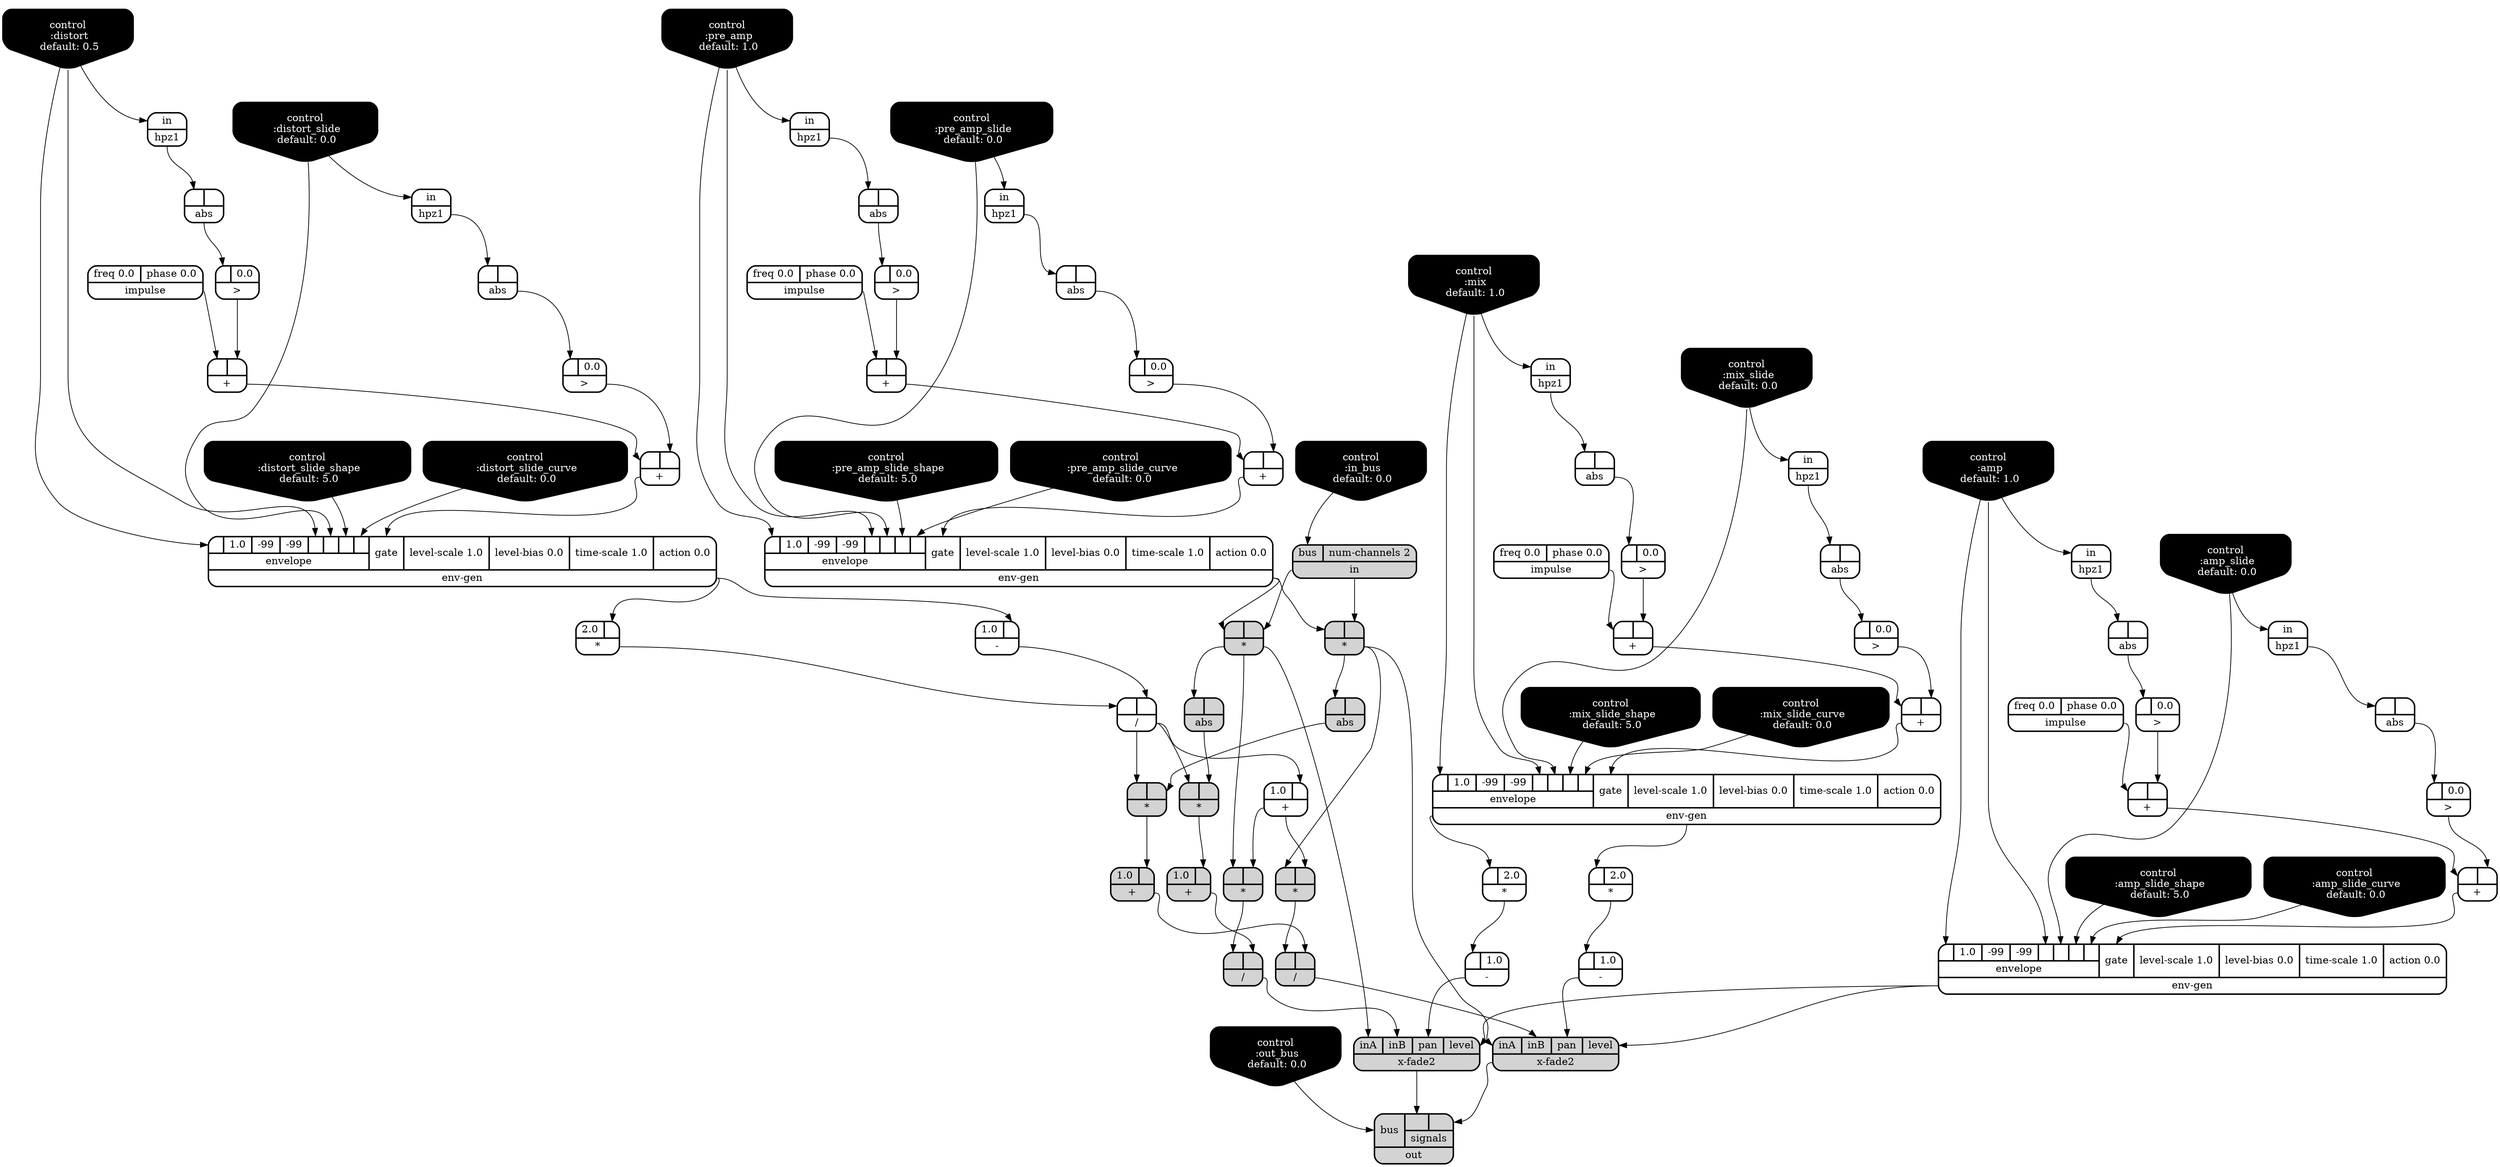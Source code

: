 digraph synthdef {
29 [label = "{{ <a> |<b> } |<__UG_NAME__>* }" style="filled, bold, rounded"  shape=record rankdir=LR];
40 [label = "{{ <a> 2.0|<b> } |<__UG_NAME__>* }" style="bold, rounded" shape=record rankdir=LR];
44 [label = "{{ <a> |<b> } |<__UG_NAME__>* }" style="filled, bold, rounded"  shape=record rankdir=LR];
55 [label = "{{ <a> |<b> 2.0} |<__UG_NAME__>* }" style="bold, rounded" shape=record rankdir=LR];
56 [label = "{{ <a> |<b> } |<__UG_NAME__>* }" style="filled, bold, rounded"  shape=record rankdir=LR];
58 [label = "{{ <a> |<b> } |<__UG_NAME__>* }" style="filled, bold, rounded"  shape=record rankdir=LR];
59 [label = "{{ <a> |<b> } |<__UG_NAME__>* }" style="filled, bold, rounded"  shape=record rankdir=LR];
63 [label = "{{ <a> |<b> 2.0} |<__UG_NAME__>* }" style="bold, rounded" shape=record rankdir=LR];
76 [label = "{{ <a> |<b> } |<__UG_NAME__>* }" style="filled, bold, rounded"  shape=record rankdir=LR];
22 [label = "{{ <a> |<b> } |<__UG_NAME__>+ }" style="bold, rounded" shape=record rankdir=LR];
26 [label = "{{ <a> |<b> } |<__UG_NAME__>+ }" style="bold, rounded" shape=record rankdir=LR];
34 [label = "{{ <a> |<b> } |<__UG_NAME__>+ }" style="bold, rounded" shape=record rankdir=LR];
38 [label = "{{ <a> |<b> } |<__UG_NAME__>+ }" style="bold, rounded" shape=record rankdir=LR];
43 [label = "{{ <a> 1.0|<b> } |<__UG_NAME__>+ }" style="bold, rounded" shape=record rankdir=LR];
49 [label = "{{ <a> |<b> } |<__UG_NAME__>+ }" style="bold, rounded" shape=record rankdir=LR];
53 [label = "{{ <a> |<b> } |<__UG_NAME__>+ }" style="bold, rounded" shape=record rankdir=LR];
60 [label = "{{ <a> 1.0|<b> } |<__UG_NAME__>+ }" style="filled, bold, rounded"  shape=record rankdir=LR];
69 [label = "{{ <a> |<b> } |<__UG_NAME__>+ }" style="bold, rounded" shape=record rankdir=LR];
73 [label = "{{ <a> |<b> } |<__UG_NAME__>+ }" style="bold, rounded" shape=record rankdir=LR];
77 [label = "{{ <a> 1.0|<b> } |<__UG_NAME__>+ }" style="filled, bold, rounded"  shape=record rankdir=LR];
41 [label = "{{ <a> 1.0|<b> } |<__UG_NAME__>- }" style="bold, rounded" shape=record rankdir=LR];
64 [label = "{{ <a> |<b> 1.0} |<__UG_NAME__>- }" style="bold, rounded" shape=record rankdir=LR];
79 [label = "{{ <a> |<b> 1.0} |<__UG_NAME__>- }" style="bold, rounded" shape=record rankdir=LR];
42 [label = "{{ <a> |<b> } |<__UG_NAME__>/ }" style="bold, rounded" shape=record rankdir=LR];
61 [label = "{{ <a> |<b> } |<__UG_NAME__>/ }" style="filled, bold, rounded"  shape=record rankdir=LR];
78 [label = "{{ <a> |<b> } |<__UG_NAME__>/ }" style="filled, bold, rounded"  shape=record rankdir=LR];
21 [label = "{{ <a> |<b> 0.0} |<__UG_NAME__>\> }" style="bold, rounded" shape=record rankdir=LR];
25 [label = "{{ <a> |<b> 0.0} |<__UG_NAME__>\> }" style="bold, rounded" shape=record rankdir=LR];
33 [label = "{{ <a> |<b> 0.0} |<__UG_NAME__>\> }" style="bold, rounded" shape=record rankdir=LR];
37 [label = "{{ <a> |<b> 0.0} |<__UG_NAME__>\> }" style="bold, rounded" shape=record rankdir=LR];
48 [label = "{{ <a> |<b> 0.0} |<__UG_NAME__>\> }" style="bold, rounded" shape=record rankdir=LR];
52 [label = "{{ <a> |<b> 0.0} |<__UG_NAME__>\> }" style="bold, rounded" shape=record rankdir=LR];
68 [label = "{{ <a> |<b> 0.0} |<__UG_NAME__>\> }" style="bold, rounded" shape=record rankdir=LR];
72 [label = "{{ <a> |<b> 0.0} |<__UG_NAME__>\> }" style="bold, rounded" shape=record rankdir=LR];
20 [label = "{{ <a> |<b> } |<__UG_NAME__>abs }" style="bold, rounded" shape=record rankdir=LR];
24 [label = "{{ <a> |<b> } |<__UG_NAME__>abs }" style="bold, rounded" shape=record rankdir=LR];
32 [label = "{{ <a> |<b> } |<__UG_NAME__>abs }" style="bold, rounded" shape=record rankdir=LR];
36 [label = "{{ <a> |<b> } |<__UG_NAME__>abs }" style="bold, rounded" shape=record rankdir=LR];
47 [label = "{{ <a> |<b> } |<__UG_NAME__>abs }" style="bold, rounded" shape=record rankdir=LR];
51 [label = "{{ <a> |<b> } |<__UG_NAME__>abs }" style="bold, rounded" shape=record rankdir=LR];
57 [label = "{{ <a> |<b> } |<__UG_NAME__>abs }" style="filled, bold, rounded"  shape=record rankdir=LR];
62 [label = "{{ <a> |<b> } |<__UG_NAME__>abs }" style="filled, bold, rounded"  shape=record rankdir=LR];
67 [label = "{{ <a> |<b> } |<__UG_NAME__>abs }" style="bold, rounded" shape=record rankdir=LR];
71 [label = "{{ <a> |<b> } |<__UG_NAME__>abs }" style="bold, rounded" shape=record rankdir=LR];
0 [label = "control
 :amp
 default: 1.0" shape=invhouse style="rounded, filled, bold" fillcolor=black fontcolor=white ]; 
1 [label = "control
 :amp_slide
 default: 0.0" shape=invhouse style="rounded, filled, bold" fillcolor=black fontcolor=white ]; 
2 [label = "control
 :amp_slide_shape
 default: 5.0" shape=invhouse style="rounded, filled, bold" fillcolor=black fontcolor=white ]; 
3 [label = "control
 :amp_slide_curve
 default: 0.0" shape=invhouse style="rounded, filled, bold" fillcolor=black fontcolor=white ]; 
4 [label = "control
 :mix
 default: 1.0" shape=invhouse style="rounded, filled, bold" fillcolor=black fontcolor=white ]; 
5 [label = "control
 :mix_slide
 default: 0.0" shape=invhouse style="rounded, filled, bold" fillcolor=black fontcolor=white ]; 
6 [label = "control
 :mix_slide_shape
 default: 5.0" shape=invhouse style="rounded, filled, bold" fillcolor=black fontcolor=white ]; 
7 [label = "control
 :mix_slide_curve
 default: 0.0" shape=invhouse style="rounded, filled, bold" fillcolor=black fontcolor=white ]; 
8 [label = "control
 :pre_amp
 default: 1.0" shape=invhouse style="rounded, filled, bold" fillcolor=black fontcolor=white ]; 
9 [label = "control
 :pre_amp_slide
 default: 0.0" shape=invhouse style="rounded, filled, bold" fillcolor=black fontcolor=white ]; 
10 [label = "control
 :pre_amp_slide_shape
 default: 5.0" shape=invhouse style="rounded, filled, bold" fillcolor=black fontcolor=white ]; 
11 [label = "control
 :pre_amp_slide_curve
 default: 0.0" shape=invhouse style="rounded, filled, bold" fillcolor=black fontcolor=white ]; 
12 [label = "control
 :distort
 default: 0.5" shape=invhouse style="rounded, filled, bold" fillcolor=black fontcolor=white ]; 
13 [label = "control
 :distort_slide
 default: 0.0" shape=invhouse style="rounded, filled, bold" fillcolor=black fontcolor=white ]; 
14 [label = "control
 :distort_slide_shape
 default: 5.0" shape=invhouse style="rounded, filled, bold" fillcolor=black fontcolor=white ]; 
15 [label = "control
 :distort_slide_curve
 default: 0.0" shape=invhouse style="rounded, filled, bold" fillcolor=black fontcolor=white ]; 
16 [label = "control
 :in_bus
 default: 0.0" shape=invhouse style="rounded, filled, bold" fillcolor=black fontcolor=white ]; 
17 [label = "control
 :out_bus
 default: 0.0" shape=invhouse style="rounded, filled, bold" fillcolor=black fontcolor=white ]; 
27 [label = "{{ {{<envelope___control___0>|1.0|-99|-99|<envelope___control___4>|<envelope___control___5>|<envelope___control___6>|<envelope___control___7>}|envelope}|<gate> gate|<level____scale> level-scale 1.0|<level____bias> level-bias 0.0|<time____scale> time-scale 1.0|<action> action 0.0} |<__UG_NAME__>env-gen }" style="bold, rounded" shape=record rankdir=LR];
39 [label = "{{ {{<envelope___control___0>|1.0|-99|-99|<envelope___control___4>|<envelope___control___5>|<envelope___control___6>|<envelope___control___7>}|envelope}|<gate> gate|<level____scale> level-scale 1.0|<level____bias> level-bias 0.0|<time____scale> time-scale 1.0|<action> action 0.0} |<__UG_NAME__>env-gen }" style="bold, rounded" shape=record rankdir=LR];
54 [label = "{{ {{<envelope___control___0>|1.0|-99|-99|<envelope___control___4>|<envelope___control___5>|<envelope___control___6>|<envelope___control___7>}|envelope}|<gate> gate|<level____scale> level-scale 1.0|<level____bias> level-bias 0.0|<time____scale> time-scale 1.0|<action> action 0.0} |<__UG_NAME__>env-gen }" style="bold, rounded" shape=record rankdir=LR];
74 [label = "{{ {{<envelope___control___0>|1.0|-99|-99|<envelope___control___4>|<envelope___control___5>|<envelope___control___6>|<envelope___control___7>}|envelope}|<gate> gate|<level____scale> level-scale 1.0|<level____bias> level-bias 0.0|<time____scale> time-scale 1.0|<action> action 0.0} |<__UG_NAME__>env-gen }" style="bold, rounded" shape=record rankdir=LR];
19 [label = "{{ <in> in} |<__UG_NAME__>hpz1 }" style="bold, rounded" shape=record rankdir=LR];
23 [label = "{{ <in> in} |<__UG_NAME__>hpz1 }" style="bold, rounded" shape=record rankdir=LR];
31 [label = "{{ <in> in} |<__UG_NAME__>hpz1 }" style="bold, rounded" shape=record rankdir=LR];
35 [label = "{{ <in> in} |<__UG_NAME__>hpz1 }" style="bold, rounded" shape=record rankdir=LR];
46 [label = "{{ <in> in} |<__UG_NAME__>hpz1 }" style="bold, rounded" shape=record rankdir=LR];
50 [label = "{{ <in> in} |<__UG_NAME__>hpz1 }" style="bold, rounded" shape=record rankdir=LR];
66 [label = "{{ <in> in} |<__UG_NAME__>hpz1 }" style="bold, rounded" shape=record rankdir=LR];
70 [label = "{{ <in> in} |<__UG_NAME__>hpz1 }" style="bold, rounded" shape=record rankdir=LR];
18 [label = "{{ <freq> freq 0.0|<phase> phase 0.0} |<__UG_NAME__>impulse }" style="bold, rounded" shape=record rankdir=LR];
30 [label = "{{ <freq> freq 0.0|<phase> phase 0.0} |<__UG_NAME__>impulse }" style="bold, rounded" shape=record rankdir=LR];
45 [label = "{{ <freq> freq 0.0|<phase> phase 0.0} |<__UG_NAME__>impulse }" style="bold, rounded" shape=record rankdir=LR];
65 [label = "{{ <freq> freq 0.0|<phase> phase 0.0} |<__UG_NAME__>impulse }" style="bold, rounded" shape=record rankdir=LR];
28 [label = "{{ <bus> bus|<num____channels> num-channels 2} |<__UG_NAME__>in }" style="filled, bold, rounded"  shape=record rankdir=LR];
81 [label = "{{ <bus> bus|{{<signals___x____fade2___0>|<signals___x____fade2___1>}|signals}} |<__UG_NAME__>out }" style="filled, bold, rounded"  shape=record rankdir=LR];
75 [label = "{{ <ina> inA|<inb> inB|<pan> pan|<level> level} |<__UG_NAME__>x-fade2 }" style="filled, bold, rounded"  shape=record rankdir=LR];
80 [label = "{{ <ina> inA|<inb> inB|<pan> pan|<level> level} |<__UG_NAME__>x-fade2 }" style="filled, bold, rounded"  shape=record rankdir=LR];

28:__UG_NAME__ -> 29:b ;
27:__UG_NAME__ -> 29:a ;
39:__UG_NAME__ -> 40:b ;
43:__UG_NAME__ -> 44:b ;
29:__UG_NAME__ -> 44:a ;
54:__UG_NAME__ -> 55:a ;
28:__UG_NAME__ -> 56:b ;
27:__UG_NAME__ -> 56:a ;
43:__UG_NAME__ -> 58:b ;
56:__UG_NAME__ -> 58:a ;
57:__UG_NAME__ -> 59:b ;
42:__UG_NAME__ -> 59:a ;
54:__UG_NAME__ -> 63:a ;
62:__UG_NAME__ -> 76:b ;
42:__UG_NAME__ -> 76:a ;
21:__UG_NAME__ -> 22:b ;
18:__UG_NAME__ -> 22:a ;
25:__UG_NAME__ -> 26:b ;
22:__UG_NAME__ -> 26:a ;
33:__UG_NAME__ -> 34:b ;
30:__UG_NAME__ -> 34:a ;
37:__UG_NAME__ -> 38:b ;
34:__UG_NAME__ -> 38:a ;
42:__UG_NAME__ -> 43:b ;
48:__UG_NAME__ -> 49:b ;
45:__UG_NAME__ -> 49:a ;
52:__UG_NAME__ -> 53:b ;
49:__UG_NAME__ -> 53:a ;
59:__UG_NAME__ -> 60:b ;
68:__UG_NAME__ -> 69:b ;
65:__UG_NAME__ -> 69:a ;
72:__UG_NAME__ -> 73:b ;
69:__UG_NAME__ -> 73:a ;
76:__UG_NAME__ -> 77:b ;
39:__UG_NAME__ -> 41:b ;
63:__UG_NAME__ -> 64:a ;
55:__UG_NAME__ -> 79:a ;
41:__UG_NAME__ -> 42:b ;
40:__UG_NAME__ -> 42:a ;
60:__UG_NAME__ -> 61:b ;
58:__UG_NAME__ -> 61:a ;
77:__UG_NAME__ -> 78:b ;
44:__UG_NAME__ -> 78:a ;
20:__UG_NAME__ -> 21:a ;
24:__UG_NAME__ -> 25:a ;
32:__UG_NAME__ -> 33:a ;
36:__UG_NAME__ -> 37:a ;
47:__UG_NAME__ -> 48:a ;
51:__UG_NAME__ -> 52:a ;
67:__UG_NAME__ -> 68:a ;
71:__UG_NAME__ -> 72:a ;
19:__UG_NAME__ -> 20:a ;
23:__UG_NAME__ -> 24:a ;
31:__UG_NAME__ -> 32:a ;
35:__UG_NAME__ -> 36:a ;
46:__UG_NAME__ -> 47:a ;
50:__UG_NAME__ -> 51:a ;
56:__UG_NAME__ -> 57:a ;
29:__UG_NAME__ -> 62:a ;
66:__UG_NAME__ -> 67:a ;
70:__UG_NAME__ -> 71:a ;
26:__UG_NAME__ -> 27:gate ;
8:__UG_NAME__ -> 27:envelope___control___0 ;
8:__UG_NAME__ -> 27:envelope___control___4 ;
9:__UG_NAME__ -> 27:envelope___control___5 ;
10:__UG_NAME__ -> 27:envelope___control___6 ;
11:__UG_NAME__ -> 27:envelope___control___7 ;
38:__UG_NAME__ -> 39:gate ;
12:__UG_NAME__ -> 39:envelope___control___0 ;
12:__UG_NAME__ -> 39:envelope___control___4 ;
13:__UG_NAME__ -> 39:envelope___control___5 ;
14:__UG_NAME__ -> 39:envelope___control___6 ;
15:__UG_NAME__ -> 39:envelope___control___7 ;
53:__UG_NAME__ -> 54:gate ;
4:__UG_NAME__ -> 54:envelope___control___0 ;
4:__UG_NAME__ -> 54:envelope___control___4 ;
5:__UG_NAME__ -> 54:envelope___control___5 ;
6:__UG_NAME__ -> 54:envelope___control___6 ;
7:__UG_NAME__ -> 54:envelope___control___7 ;
73:__UG_NAME__ -> 74:gate ;
0:__UG_NAME__ -> 74:envelope___control___0 ;
0:__UG_NAME__ -> 74:envelope___control___4 ;
1:__UG_NAME__ -> 74:envelope___control___5 ;
2:__UG_NAME__ -> 74:envelope___control___6 ;
3:__UG_NAME__ -> 74:envelope___control___7 ;
8:__UG_NAME__ -> 19:in ;
9:__UG_NAME__ -> 23:in ;
12:__UG_NAME__ -> 31:in ;
13:__UG_NAME__ -> 35:in ;
4:__UG_NAME__ -> 46:in ;
5:__UG_NAME__ -> 50:in ;
0:__UG_NAME__ -> 66:in ;
1:__UG_NAME__ -> 70:in ;
16:__UG_NAME__ -> 28:bus ;
80:__UG_NAME__ -> 81:signals___x____fade2___0 ;
75:__UG_NAME__ -> 81:signals___x____fade2___1 ;
17:__UG_NAME__ -> 81:bus ;
74:__UG_NAME__ -> 75:level ;
64:__UG_NAME__ -> 75:pan ;
61:__UG_NAME__ -> 75:inb ;
56:__UG_NAME__ -> 75:ina ;
74:__UG_NAME__ -> 80:level ;
79:__UG_NAME__ -> 80:pan ;
78:__UG_NAME__ -> 80:inb ;
29:__UG_NAME__ -> 80:ina ;

}
